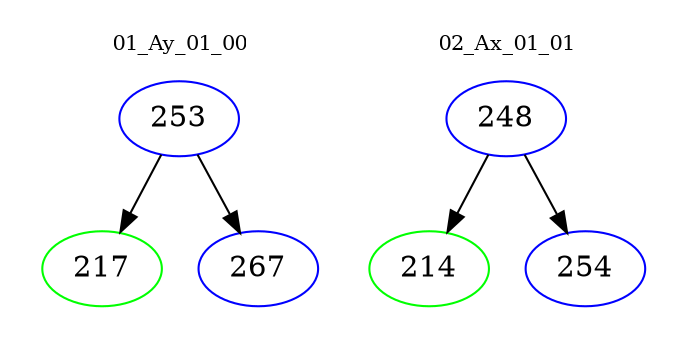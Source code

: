digraph{
subgraph cluster_0 {
color = white
label = "01_Ay_01_00";
fontsize=10;
T0_253 [label="253", color="blue"]
T0_253 -> T0_217 [color="black"]
T0_217 [label="217", color="green"]
T0_253 -> T0_267 [color="black"]
T0_267 [label="267", color="blue"]
}
subgraph cluster_1 {
color = white
label = "02_Ax_01_01";
fontsize=10;
T1_248 [label="248", color="blue"]
T1_248 -> T1_214 [color="black"]
T1_214 [label="214", color="green"]
T1_248 -> T1_254 [color="black"]
T1_254 [label="254", color="blue"]
}
}
